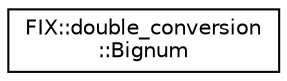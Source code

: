 digraph "Graphical Class Hierarchy"
{
  edge [fontname="Helvetica",fontsize="10",labelfontname="Helvetica",labelfontsize="10"];
  node [fontname="Helvetica",fontsize="10",shape=record];
  rankdir="LR";
  Node0 [label="FIX::double_conversion\l::Bignum",height=0.2,width=0.4,color="black", fillcolor="white", style="filled",URL="$class_f_i_x_1_1double__conversion_1_1_bignum.html"];
}
